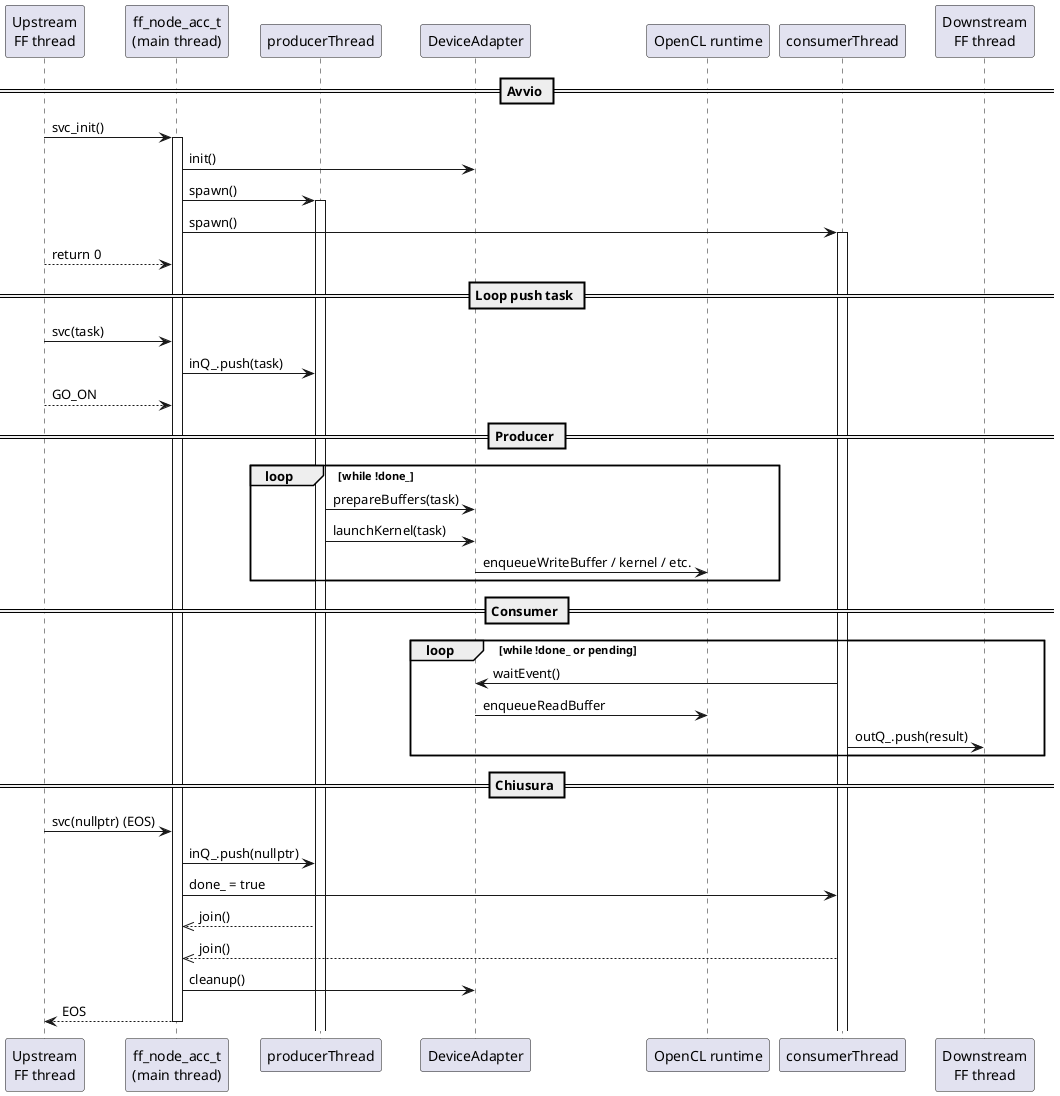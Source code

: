 @startuml Sequence_FastFlowAccel
participant Upstream          as "Upstream\nFF thread"
participant NodeMain          as "ff_node_acc_t\n(main thread)"
participant ProducerThread    as "producerThread"
participant Adapter           as "DeviceAdapter"
participant OCL               as "OpenCL runtime"
participant ConsumerThread    as "consumerThread"
participant Downstream        as "Downstream\nFF thread"

== Avvio ==
Upstream  -> NodeMain    : svc_init()
activate NodeMain
NodeMain  -> Adapter     : init()
NodeMain  -> ProducerThread ++ : spawn()
NodeMain  -> ConsumerThread ++ : spawn()
NodeMain  <-- Upstream   : return 0

== Loop push task ==
Upstream  -> NodeMain    : svc(task)
NodeMain  -> ProducerThread  : inQ_.push(task)
NodeMain  <-- Upstream   : GO_ON

== Producer ==
loop while !done_
  ProducerThread -> Adapter : prepareBuffers(task)
  ProducerThread -> Adapter : launchKernel(task)
  Adapter        -> OCL     : enqueueWriteBuffer / kernel / etc.
end

== Consumer ==
loop while !done_ or pending
  ConsumerThread -> Adapter : waitEvent()
  Adapter        -> OCL     : enqueueReadBuffer
  ConsumerThread -> Downstream : outQ_.push(result)
end

== Chiusura ==
Upstream  -> NodeMain    : svc(nullptr) (EOS)
NodeMain  -> ProducerThread : inQ_.push(nullptr)
NodeMain  -> ConsumerThread : done_ = true
ProducerThread -->> NodeMain : join()
ConsumerThread -->> NodeMain : join()
NodeMain  -> Adapter     : cleanup()
NodeMain  --> Upstream   : EOS
deactivate NodeMain
@enduml
